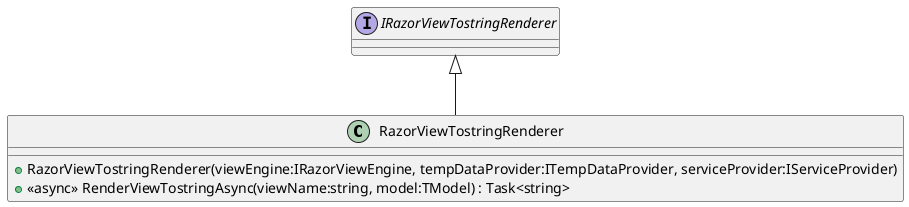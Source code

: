 @startuml
class RazorViewTostringRenderer {
    + RazorViewTostringRenderer(viewEngine:IRazorViewEngine, tempDataProvider:ITempDataProvider, serviceProvider:IServiceProvider)
    + <<async>> RenderViewTostringAsync(viewName:string, model:TModel) : Task<string>
}
interface IRazorViewTostringRenderer {
}
IRazorViewTostringRenderer <|-- RazorViewTostringRenderer
@enduml
